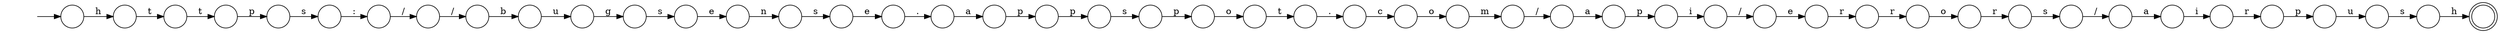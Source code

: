 digraph Automaton {
  rankdir = LR;
  0 [shape=circle,label=""];
  initial [shape=plaintext,label=""];
  initial -> 0
  0 -> 4 [label="h"]
  1 [shape=circle,label=""];
  1 -> 26 [label="."]
  2 [shape=circle,label=""];
  2 -> 8 [label="s"]
  3 [shape=circle,label=""];
  3 -> 25 [label="/"]
  4 [shape=circle,label=""];
  4 -> 41 [label="t"]
  5 [shape=circle,label=""];
  5 -> 11 [label="t"]
  6 [shape=circle,label=""];
  6 -> 23 [label="o"]
  7 [shape=circle,label=""];
  7 -> 21 [label="s"]
  8 [shape=circle,label=""];
  8 -> 31 [label="h"]
  9 [shape=circle,label=""];
  9 -> 19 [label="a"]
  10 [shape=circle,label=""];
  10 -> 44 [label="m"]
  11 [shape=circle,label=""];
  11 -> 43 [label="."]
  12 [shape=circle,label=""];
  12 -> 30 [label="e"]
  13 [shape=circle,label=""];
  13 -> 20 [label="u"]
  14 [shape=circle,label=""];
  14 -> 10 [label="o"]
  15 [shape=circle,label=""];
  15 -> 12 [label="s"]
  16 [shape=circle,label=""];
  16 -> 47 [label="p"]
  17 [shape=circle,label=""];
  17 -> 34 [label="s"]
  18 [shape=circle,label=""];
  18 -> 6 [label="r"]
  19 [shape=circle,label=""];
  19 -> 22 [label="p"]
  20 [shape=circle,label=""];
  20 -> 15 [label="g"]
  21 [shape=circle,label=""];
  21 -> 39 [label="p"]
  22 [shape=circle,label=""];
  22 -> 28 [label="i"]
  23 [shape=circle,label=""];
  23 -> 46 [label="r"]
  24 [shape=circle,label=""];
  24 -> 45 [label="/"]
  25 [shape=circle,label=""];
  25 -> 36 [label="/"]
  26 [shape=circle,label=""];
  26 -> 35 [label="a"]
  27 [shape=circle,label=""];
  27 -> 40 [label="e"]
  28 [shape=circle,label=""];
  28 -> 27 [label="/"]
  29 [shape=circle,label=""];
  29 -> 3 [label=":"]
  30 [shape=circle,label=""];
  30 -> 17 [label="n"]
  31 [shape=doublecircle,label=""];
  32 [shape=circle,label=""];
  32 -> 33 [label="p"]
  33 [shape=circle,label=""];
  33 -> 29 [label="s"]
  34 [shape=circle,label=""];
  34 -> 1 [label="e"]
  35 [shape=circle,label=""];
  35 -> 42 [label="p"]
  36 [shape=circle,label=""];
  36 -> 13 [label="b"]
  37 [shape=circle,label=""];
  37 -> 38 [label="i"]
  38 [shape=circle,label=""];
  38 -> 16 [label="r"]
  39 [shape=circle,label=""];
  39 -> 5 [label="o"]
  40 [shape=circle,label=""];
  40 -> 18 [label="r"]
  41 [shape=circle,label=""];
  41 -> 32 [label="t"]
  42 [shape=circle,label=""];
  42 -> 7 [label="p"]
  43 [shape=circle,label=""];
  43 -> 14 [label="c"]
  44 [shape=circle,label=""];
  44 -> 9 [label="/"]
  45 [shape=circle,label=""];
  45 -> 37 [label="a"]
  46 [shape=circle,label=""];
  46 -> 24 [label="s"]
  47 [shape=circle,label=""];
  47 -> 2 [label="u"]
}

